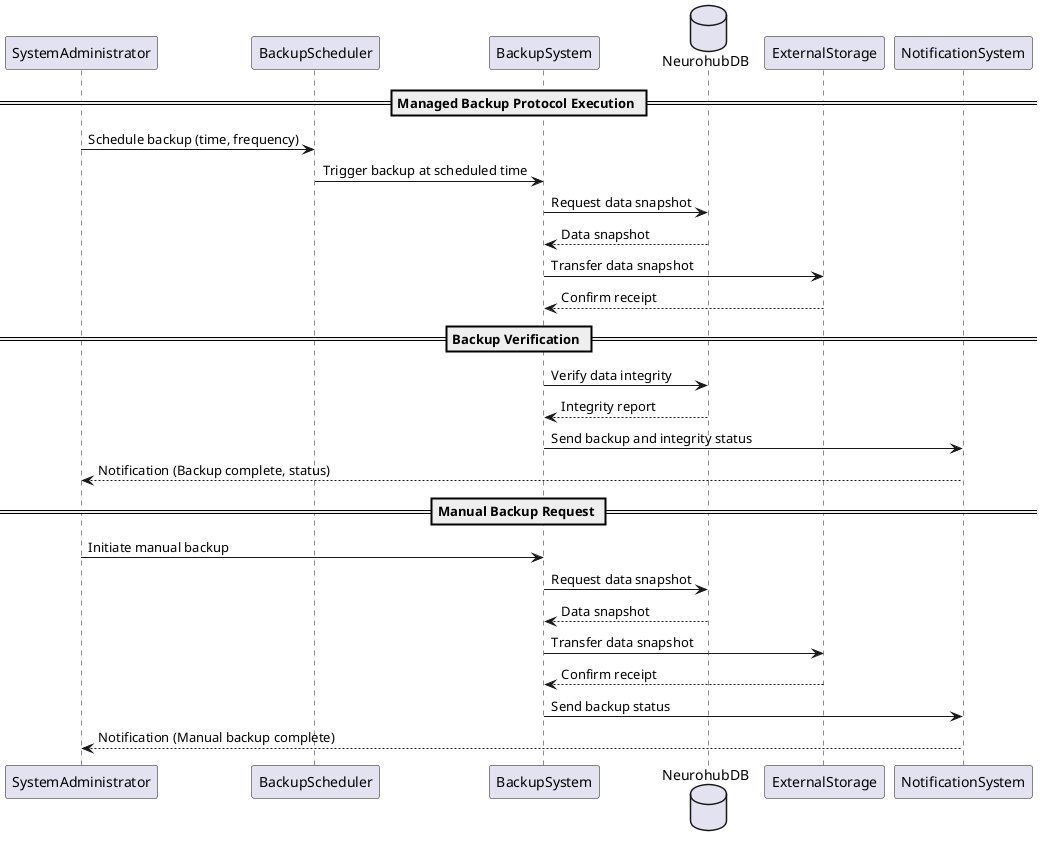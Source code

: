 @startuml
participant SystemAdministrator as SA
participant BackupScheduler as BS
participant BackupSystem as Backup
database NeurohubDB as DB
participant ExternalStorage as Storage
participant NotificationSystem as NS

== Managed Backup Protocol Execution ==

SA -> BS: Schedule backup (time, frequency)
BS -> Backup: Trigger backup at scheduled time
Backup -> DB: Request data snapshot
DB --> Backup: Data snapshot
Backup -> Storage: Transfer data snapshot
Storage --> Backup : Confirm receipt

== Backup Verification ==

Backup -> DB: Verify data integrity
DB --> Backup: Integrity report
Backup -> NS : Send backup and integrity status
NS --> SA: Notification (Backup complete, status)

== Manual Backup Request ==

SA -> Backup: Initiate manual backup
Backup -> DB: Request data snapshot
DB --> Backup: Data snapshot
Backup -> Storage: Transfer data snapshot
Storage --> Backup : Confirm receipt
Backup -> NS : Send backup status
NS --> SA: Notification (Manual backup complete)

@enduml